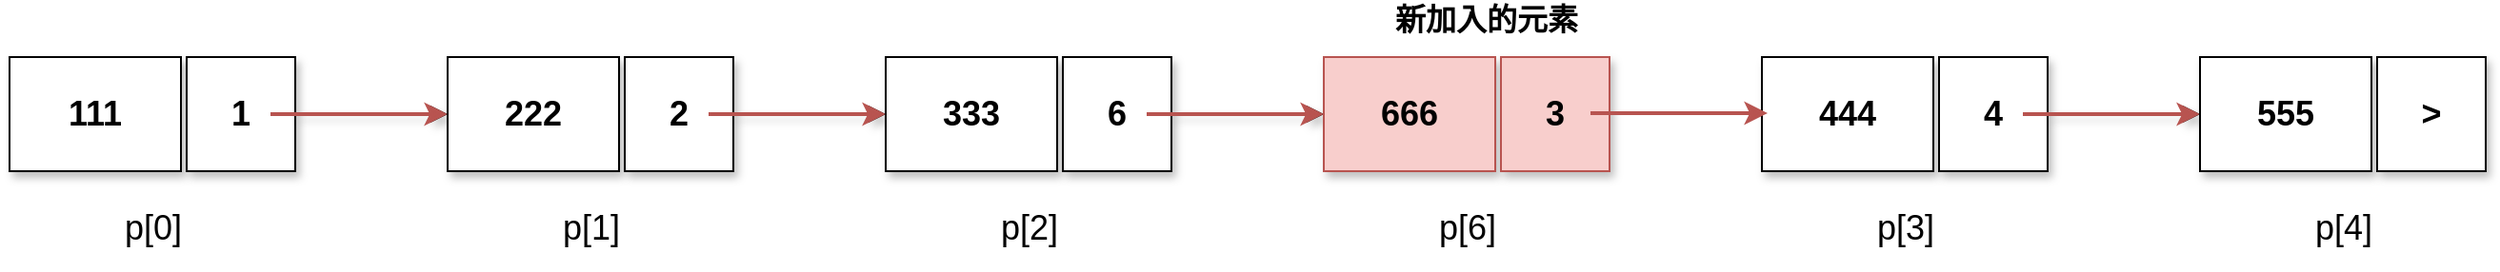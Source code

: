 <mxfile version="14.1.5" type="device"><diagram id="q3eJ2jmK1gxnIk0actyJ" name="第 1 页"><mxGraphModel dx="1697" dy="1173" grid="1" gridSize="10" guides="1" tooltips="1" connect="1" arrows="1" fold="1" page="1" pageScale="1" pageWidth="827" pageHeight="1169" math="0" shadow="0"><root><mxCell id="0"/><mxCell id="1" parent="0"/><mxCell id="T37QbzLmSabiiNlaRVuc-1" value="111" style="rounded=0;whiteSpace=wrap;html=1;fontStyle=1;fontSize=18;shadow=1;" parent="1" vertex="1"><mxGeometry x="10" y="340" width="90" height="60" as="geometry"/></mxCell><mxCell id="T37QbzLmSabiiNlaRVuc-2" value="1" style="rounded=0;whiteSpace=wrap;html=1;fontStyle=1;fontSize=18;shadow=1;" parent="1" vertex="1"><mxGeometry x="103" y="340" width="57" height="60" as="geometry"/></mxCell><mxCell id="T37QbzLmSabiiNlaRVuc-3" value="p[0]" style="text;html=1;align=center;verticalAlign=middle;resizable=0;points=[];autosize=1;fontSize=18;shadow=1;" parent="1" vertex="1"><mxGeometry x="60" y="415" width="50" height="30" as="geometry"/></mxCell><mxCell id="T37QbzLmSabiiNlaRVuc-4" value="" style="endArrow=classic;html=1;fontSize=18;shadow=1;" parent="1" source="T37QbzLmSabiiNlaRVuc-2" edge="1"><mxGeometry width="50" height="50" relative="1" as="geometry"><mxPoint x="220" y="520" as="sourcePoint"/><mxPoint x="240" y="370" as="targetPoint"/></mxGeometry></mxCell><mxCell id="T37QbzLmSabiiNlaRVuc-5" value="" style="endArrow=classic;html=1;fontSize=18;exitX=0.772;exitY=0.5;exitDx=0;exitDy=0;exitPerimeter=0;fillColor=#f8cecc;strokeColor=#b85450;strokeWidth=2;shadow=0;" parent="1" source="T37QbzLmSabiiNlaRVuc-2" edge="1"><mxGeometry width="50" height="50" relative="1" as="geometry"><mxPoint x="220" y="520" as="sourcePoint"/><mxPoint x="240" y="370" as="targetPoint"/></mxGeometry></mxCell><mxCell id="T37QbzLmSabiiNlaRVuc-6" value="222" style="rounded=0;whiteSpace=wrap;html=1;fontStyle=1;fontSize=18;shadow=1;" parent="1" vertex="1"><mxGeometry x="240" y="340" width="90" height="60" as="geometry"/></mxCell><mxCell id="T37QbzLmSabiiNlaRVuc-7" value="2" style="rounded=0;whiteSpace=wrap;html=1;fontStyle=1;fontSize=18;shadow=1;" parent="1" vertex="1"><mxGeometry x="333" y="340" width="57" height="60" as="geometry"/></mxCell><mxCell id="T37QbzLmSabiiNlaRVuc-8" value="p[1]" style="text;html=1;align=center;verticalAlign=middle;resizable=0;points=[];autosize=1;fontSize=18;shadow=1;" parent="1" vertex="1"><mxGeometry x="290" y="415" width="50" height="30" as="geometry"/></mxCell><mxCell id="T37QbzLmSabiiNlaRVuc-9" value="" style="endArrow=classic;html=1;fontSize=18;shadow=1;" parent="1" source="T37QbzLmSabiiNlaRVuc-7" edge="1"><mxGeometry width="50" height="50" relative="1" as="geometry"><mxPoint x="450" y="520" as="sourcePoint"/><mxPoint x="470" y="370" as="targetPoint"/></mxGeometry></mxCell><mxCell id="T37QbzLmSabiiNlaRVuc-10" value="" style="endArrow=classic;html=1;fontSize=18;exitX=0.772;exitY=0.5;exitDx=0;exitDy=0;exitPerimeter=0;fillColor=#f8cecc;strokeColor=#b85450;strokeWidth=2;shadow=0;" parent="1" source="T37QbzLmSabiiNlaRVuc-7" edge="1"><mxGeometry width="50" height="50" relative="1" as="geometry"><mxPoint x="450" y="520" as="sourcePoint"/><mxPoint x="470" y="370" as="targetPoint"/></mxGeometry></mxCell><mxCell id="T37QbzLmSabiiNlaRVuc-11" value="333" style="rounded=0;whiteSpace=wrap;html=1;fontStyle=1;fontSize=18;shadow=1;" parent="1" vertex="1"><mxGeometry x="470" y="340" width="90" height="60" as="geometry"/></mxCell><mxCell id="T37QbzLmSabiiNlaRVuc-12" value="6" style="rounded=0;whiteSpace=wrap;html=1;fontStyle=1;fontSize=18;shadow=1;" parent="1" vertex="1"><mxGeometry x="563" y="340" width="57" height="60" as="geometry"/></mxCell><mxCell id="T37QbzLmSabiiNlaRVuc-13" value="p[2]" style="text;html=1;align=center;verticalAlign=middle;resizable=0;points=[];autosize=1;fontSize=18;shadow=1;" parent="1" vertex="1"><mxGeometry x="520" y="415" width="50" height="30" as="geometry"/></mxCell><mxCell id="T37QbzLmSabiiNlaRVuc-14" value="" style="endArrow=classic;html=1;fontSize=18;shadow=1;" parent="1" source="T37QbzLmSabiiNlaRVuc-12" edge="1"><mxGeometry width="50" height="50" relative="1" as="geometry"><mxPoint x="680" y="520" as="sourcePoint"/><mxPoint x="700" y="370" as="targetPoint"/></mxGeometry></mxCell><mxCell id="T37QbzLmSabiiNlaRVuc-15" value="" style="endArrow=classic;html=1;fontSize=18;exitX=0.772;exitY=0.5;exitDx=0;exitDy=0;exitPerimeter=0;fillColor=#f8cecc;strokeColor=#b85450;strokeWidth=2;shadow=0;" parent="1" source="T37QbzLmSabiiNlaRVuc-12" edge="1"><mxGeometry width="50" height="50" relative="1" as="geometry"><mxPoint x="680" y="520" as="sourcePoint"/><mxPoint x="700" y="370" as="targetPoint"/></mxGeometry></mxCell><mxCell id="T37QbzLmSabiiNlaRVuc-16" value="444" style="rounded=0;whiteSpace=wrap;html=1;fontStyle=1;fontSize=18;shadow=1;" parent="1" vertex="1"><mxGeometry x="930" y="340" width="90" height="60" as="geometry"/></mxCell><mxCell id="T37QbzLmSabiiNlaRVuc-17" value="4" style="rounded=0;whiteSpace=wrap;html=1;fontStyle=1;fontSize=18;shadow=1;" parent="1" vertex="1"><mxGeometry x="1023" y="340" width="57" height="60" as="geometry"/></mxCell><mxCell id="T37QbzLmSabiiNlaRVuc-18" value="p[3]" style="text;html=1;align=center;verticalAlign=middle;resizable=0;points=[];autosize=1;fontSize=18;shadow=1;" parent="1" vertex="1"><mxGeometry x="980" y="415" width="50" height="30" as="geometry"/></mxCell><mxCell id="T37QbzLmSabiiNlaRVuc-19" value="" style="endArrow=classic;html=1;fontSize=18;shadow=1;" parent="1" source="T37QbzLmSabiiNlaRVuc-17" edge="1"><mxGeometry width="50" height="50" relative="1" as="geometry"><mxPoint x="1140" y="520" as="sourcePoint"/><mxPoint x="1160" y="370" as="targetPoint"/></mxGeometry></mxCell><mxCell id="T37QbzLmSabiiNlaRVuc-20" value="" style="endArrow=classic;html=1;fontSize=18;exitX=0.772;exitY=0.5;exitDx=0;exitDy=0;exitPerimeter=0;fillColor=#f8cecc;strokeColor=#b85450;strokeWidth=2;shadow=0;" parent="1" source="T37QbzLmSabiiNlaRVuc-17" edge="1"><mxGeometry width="50" height="50" relative="1" as="geometry"><mxPoint x="1140" y="520" as="sourcePoint"/><mxPoint x="1160" y="370" as="targetPoint"/></mxGeometry></mxCell><mxCell id="T37QbzLmSabiiNlaRVuc-21" value="555" style="rounded=0;whiteSpace=wrap;html=1;fontStyle=1;fontSize=18;shadow=1;" parent="1" vertex="1"><mxGeometry x="1160" y="340" width="90" height="60" as="geometry"/></mxCell><mxCell id="T37QbzLmSabiiNlaRVuc-22" value="&amp;gt;" style="rounded=0;whiteSpace=wrap;html=1;fontStyle=1;fontSize=18;shadow=1;" parent="1" vertex="1"><mxGeometry x="1253" y="340" width="57" height="60" as="geometry"/></mxCell><mxCell id="T37QbzLmSabiiNlaRVuc-23" value="p[4]" style="text;html=1;align=center;verticalAlign=middle;resizable=0;points=[];autosize=1;fontSize=18;shadow=1;" parent="1" vertex="1"><mxGeometry x="1210" y="415" width="50" height="30" as="geometry"/></mxCell><mxCell id="z9Sfw1h_S6zBOCqR_Nav-1" value="666" style="rounded=0;whiteSpace=wrap;html=1;fontStyle=1;fontSize=18;shadow=1;fillColor=#f8cecc;strokeColor=#b85450;" vertex="1" parent="1"><mxGeometry x="700" y="340" width="90" height="60" as="geometry"/></mxCell><mxCell id="z9Sfw1h_S6zBOCqR_Nav-2" value="3" style="rounded=0;whiteSpace=wrap;html=1;fontStyle=1;fontSize=18;shadow=1;fillColor=#f8cecc;strokeColor=#b85450;" vertex="1" parent="1"><mxGeometry x="793" y="340" width="57" height="60" as="geometry"/></mxCell><mxCell id="z9Sfw1h_S6zBOCqR_Nav-3" value="p[6]" style="text;html=1;align=center;verticalAlign=middle;resizable=0;points=[];autosize=1;fontSize=18;shadow=1;" vertex="1" parent="1"><mxGeometry x="750" y="415" width="50" height="30" as="geometry"/></mxCell><mxCell id="z9Sfw1h_S6zBOCqR_Nav-4" value="" style="endArrow=classic;html=1;fontSize=18;exitX=0.772;exitY=0.5;exitDx=0;exitDy=0;exitPerimeter=0;fillColor=#f8cecc;strokeColor=#b85450;strokeWidth=2;shadow=0;" edge="1" parent="1"><mxGeometry width="50" height="50" relative="1" as="geometry"><mxPoint x="840.004" y="369.5" as="sourcePoint"/><mxPoint x="933" y="369.5" as="targetPoint"/></mxGeometry></mxCell><mxCell id="z9Sfw1h_S6zBOCqR_Nav-5" value="新加入的元素" style="text;html=1;align=center;verticalAlign=middle;resizable=0;points=[];autosize=1;fontStyle=1;fontSize=16;" vertex="1" parent="1"><mxGeometry x="730" y="310" width="110" height="20" as="geometry"/></mxCell></root></mxGraphModel></diagram></mxfile>